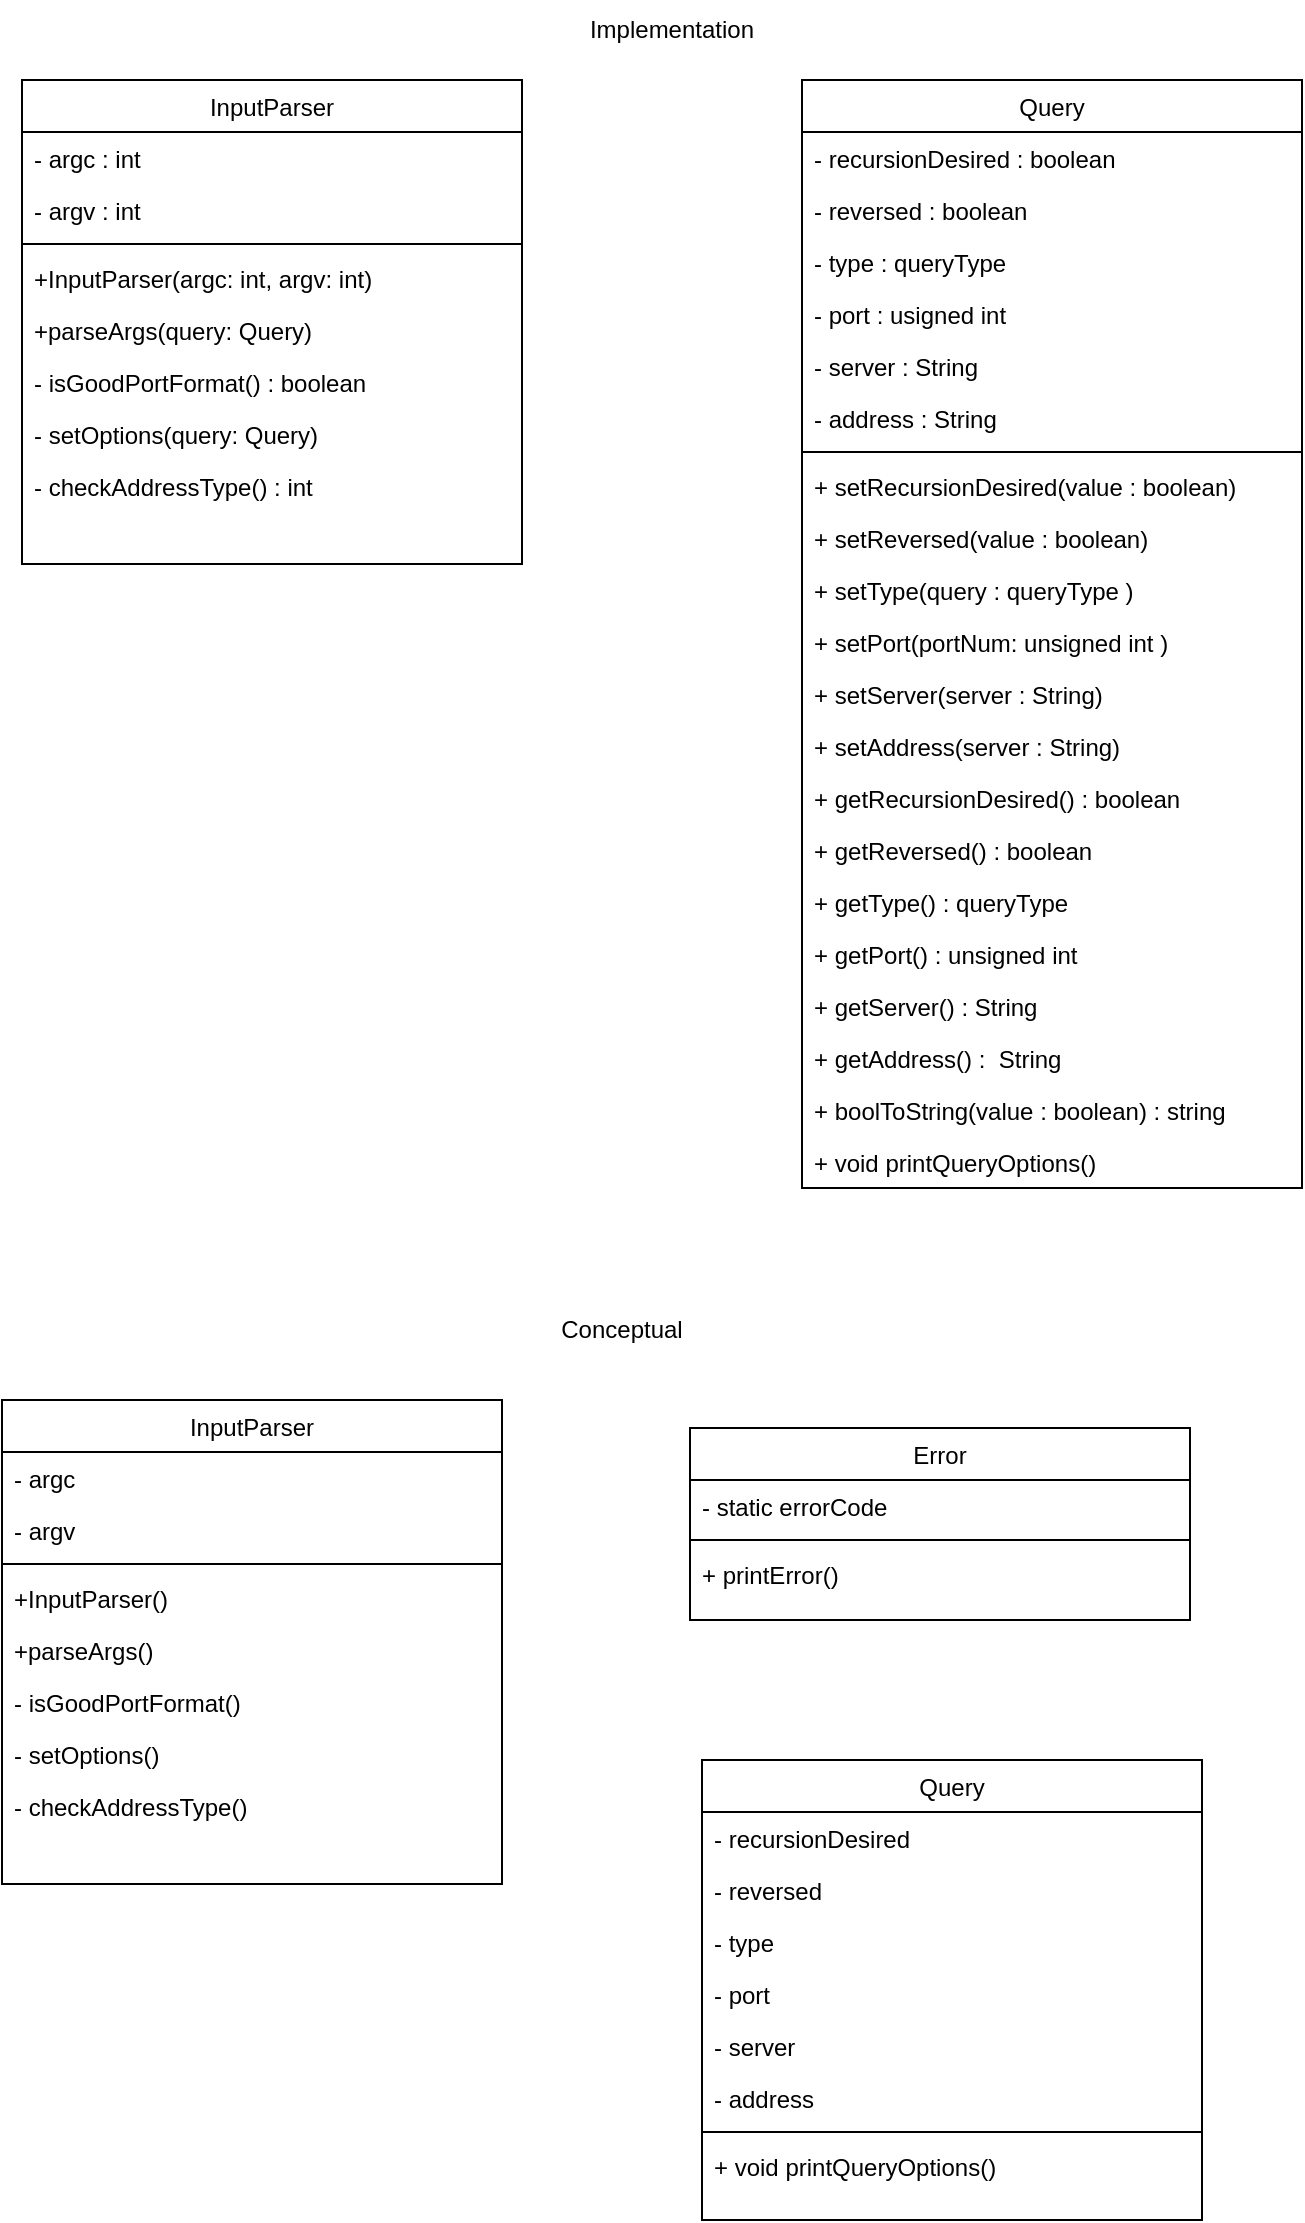 <mxfile version="22.0.0" type="device">
  <diagram id="C5RBs43oDa-KdzZeNtuy" name="Page-1">
    <mxGraphModel dx="954" dy="642" grid="1" gridSize="10" guides="1" tooltips="1" connect="1" arrows="1" fold="1" page="1" pageScale="1" pageWidth="827" pageHeight="1169" math="0" shadow="0">
      <root>
        <mxCell id="WIyWlLk6GJQsqaUBKTNV-0" />
        <mxCell id="WIyWlLk6GJQsqaUBKTNV-1" parent="WIyWlLk6GJQsqaUBKTNV-0" />
        <mxCell id="zkfFHV4jXpPFQw0GAbJ--0" value="InputParser" style="swimlane;fontStyle=0;align=center;verticalAlign=top;childLayout=stackLayout;horizontal=1;startSize=26;horizontalStack=0;resizeParent=1;resizeLast=0;collapsible=1;marginBottom=0;rounded=0;shadow=0;strokeWidth=1;" parent="WIyWlLk6GJQsqaUBKTNV-1" vertex="1">
          <mxGeometry x="80" y="70" width="250" height="242" as="geometry">
            <mxRectangle x="230" y="140" width="160" height="26" as="alternateBounds" />
          </mxGeometry>
        </mxCell>
        <mxCell id="zkfFHV4jXpPFQw0GAbJ--1" value="- argc : int" style="text;align=left;verticalAlign=top;spacingLeft=4;spacingRight=4;overflow=hidden;rotatable=0;points=[[0,0.5],[1,0.5]];portConstraint=eastwest;" parent="zkfFHV4jXpPFQw0GAbJ--0" vertex="1">
          <mxGeometry y="26" width="250" height="26" as="geometry" />
        </mxCell>
        <mxCell id="zkfFHV4jXpPFQw0GAbJ--2" value="- argv : int" style="text;align=left;verticalAlign=top;spacingLeft=4;spacingRight=4;overflow=hidden;rotatable=0;points=[[0,0.5],[1,0.5]];portConstraint=eastwest;rounded=0;shadow=0;html=0;" parent="zkfFHV4jXpPFQw0GAbJ--0" vertex="1">
          <mxGeometry y="52" width="250" height="26" as="geometry" />
        </mxCell>
        <mxCell id="zkfFHV4jXpPFQw0GAbJ--4" value="" style="line;html=1;strokeWidth=1;align=left;verticalAlign=middle;spacingTop=-1;spacingLeft=3;spacingRight=3;rotatable=0;labelPosition=right;points=[];portConstraint=eastwest;" parent="zkfFHV4jXpPFQw0GAbJ--0" vertex="1">
          <mxGeometry y="78" width="250" height="8" as="geometry" />
        </mxCell>
        <mxCell id="zkfFHV4jXpPFQw0GAbJ--5" value="+InputParser(argc: int, argv: int)" style="text;align=left;verticalAlign=top;spacingLeft=4;spacingRight=4;overflow=hidden;rotatable=0;points=[[0,0.5],[1,0.5]];portConstraint=eastwest;" parent="zkfFHV4jXpPFQw0GAbJ--0" vertex="1">
          <mxGeometry y="86" width="250" height="26" as="geometry" />
        </mxCell>
        <mxCell id="okE6w0gMdLFZyWfZEo8r-0" value="+parseArgs(query: Query) " style="text;align=left;verticalAlign=top;spacingLeft=4;spacingRight=4;overflow=hidden;rotatable=0;points=[[0,0.5],[1,0.5]];portConstraint=eastwest;" vertex="1" parent="zkfFHV4jXpPFQw0GAbJ--0">
          <mxGeometry y="112" width="250" height="26" as="geometry" />
        </mxCell>
        <mxCell id="okE6w0gMdLFZyWfZEo8r-1" value="- isGoodPortFormat() : boolean" style="text;align=left;verticalAlign=top;spacingLeft=4;spacingRight=4;overflow=hidden;rotatable=0;points=[[0,0.5],[1,0.5]];portConstraint=eastwest;" vertex="1" parent="zkfFHV4jXpPFQw0GAbJ--0">
          <mxGeometry y="138" width="250" height="26" as="geometry" />
        </mxCell>
        <mxCell id="okE6w0gMdLFZyWfZEo8r-2" value="- setOptions(query: Query)" style="text;align=left;verticalAlign=top;spacingLeft=4;spacingRight=4;overflow=hidden;rotatable=0;points=[[0,0.5],[1,0.5]];portConstraint=eastwest;" vertex="1" parent="zkfFHV4jXpPFQw0GAbJ--0">
          <mxGeometry y="164" width="250" height="26" as="geometry" />
        </mxCell>
        <mxCell id="okE6w0gMdLFZyWfZEo8r-3" value="- checkAddressType() : int" style="text;align=left;verticalAlign=top;spacingLeft=4;spacingRight=4;overflow=hidden;rotatable=0;points=[[0,0.5],[1,0.5]];portConstraint=eastwest;" vertex="1" parent="zkfFHV4jXpPFQw0GAbJ--0">
          <mxGeometry y="190" width="250" height="26" as="geometry" />
        </mxCell>
        <mxCell id="okE6w0gMdLFZyWfZEo8r-6" value="Query" style="swimlane;fontStyle=0;align=center;verticalAlign=top;childLayout=stackLayout;horizontal=1;startSize=26;horizontalStack=0;resizeParent=1;resizeLast=0;collapsible=1;marginBottom=0;rounded=0;shadow=0;strokeWidth=1;" vertex="1" parent="WIyWlLk6GJQsqaUBKTNV-1">
          <mxGeometry x="470" y="70" width="250" height="554" as="geometry">
            <mxRectangle x="470" y="70" width="160" height="26" as="alternateBounds" />
          </mxGeometry>
        </mxCell>
        <mxCell id="okE6w0gMdLFZyWfZEo8r-7" value="- recursionDesired : boolean&#xa;" style="text;align=left;verticalAlign=top;spacingLeft=4;spacingRight=4;overflow=hidden;rotatable=0;points=[[0,0.5],[1,0.5]];portConstraint=eastwest;" vertex="1" parent="okE6w0gMdLFZyWfZEo8r-6">
          <mxGeometry y="26" width="250" height="26" as="geometry" />
        </mxCell>
        <mxCell id="okE6w0gMdLFZyWfZEo8r-15" value="- reversed : boolean" style="text;align=left;verticalAlign=top;spacingLeft=4;spacingRight=4;overflow=hidden;rotatable=0;points=[[0,0.5],[1,0.5]];portConstraint=eastwest;" vertex="1" parent="okE6w0gMdLFZyWfZEo8r-6">
          <mxGeometry y="52" width="250" height="26" as="geometry" />
        </mxCell>
        <mxCell id="okE6w0gMdLFZyWfZEo8r-16" value="- type : queryType" style="text;align=left;verticalAlign=top;spacingLeft=4;spacingRight=4;overflow=hidden;rotatable=0;points=[[0,0.5],[1,0.5]];portConstraint=eastwest;" vertex="1" parent="okE6w0gMdLFZyWfZEo8r-6">
          <mxGeometry y="78" width="250" height="26" as="geometry" />
        </mxCell>
        <mxCell id="okE6w0gMdLFZyWfZEo8r-17" value="- port : usigned int&#xa;" style="text;align=left;verticalAlign=top;spacingLeft=4;spacingRight=4;overflow=hidden;rotatable=0;points=[[0,0.5],[1,0.5]];portConstraint=eastwest;" vertex="1" parent="okE6w0gMdLFZyWfZEo8r-6">
          <mxGeometry y="104" width="250" height="26" as="geometry" />
        </mxCell>
        <mxCell id="okE6w0gMdLFZyWfZEo8r-18" value="- server : String" style="text;align=left;verticalAlign=top;spacingLeft=4;spacingRight=4;overflow=hidden;rotatable=0;points=[[0,0.5],[1,0.5]];portConstraint=eastwest;" vertex="1" parent="okE6w0gMdLFZyWfZEo8r-6">
          <mxGeometry y="130" width="250" height="26" as="geometry" />
        </mxCell>
        <mxCell id="okE6w0gMdLFZyWfZEo8r-8" value="- address : String" style="text;align=left;verticalAlign=top;spacingLeft=4;spacingRight=4;overflow=hidden;rotatable=0;points=[[0,0.5],[1,0.5]];portConstraint=eastwest;rounded=0;shadow=0;html=0;" vertex="1" parent="okE6w0gMdLFZyWfZEo8r-6">
          <mxGeometry y="156" width="250" height="26" as="geometry" />
        </mxCell>
        <mxCell id="okE6w0gMdLFZyWfZEo8r-9" value="" style="line;html=1;strokeWidth=1;align=left;verticalAlign=middle;spacingTop=-1;spacingLeft=3;spacingRight=3;rotatable=0;labelPosition=right;points=[];portConstraint=eastwest;" vertex="1" parent="okE6w0gMdLFZyWfZEo8r-6">
          <mxGeometry y="182" width="250" height="8" as="geometry" />
        </mxCell>
        <mxCell id="okE6w0gMdLFZyWfZEo8r-10" value="+ setRecursionDesired(value : boolean)" style="text;align=left;verticalAlign=top;spacingLeft=4;spacingRight=4;overflow=hidden;rotatable=0;points=[[0,0.5],[1,0.5]];portConstraint=eastwest;" vertex="1" parent="okE6w0gMdLFZyWfZEo8r-6">
          <mxGeometry y="190" width="250" height="26" as="geometry" />
        </mxCell>
        <mxCell id="okE6w0gMdLFZyWfZEo8r-19" value="+ setReversed(value : boolean)" style="text;align=left;verticalAlign=top;spacingLeft=4;spacingRight=4;overflow=hidden;rotatable=0;points=[[0,0.5],[1,0.5]];portConstraint=eastwest;" vertex="1" parent="okE6w0gMdLFZyWfZEo8r-6">
          <mxGeometry y="216" width="250" height="26" as="geometry" />
        </mxCell>
        <mxCell id="okE6w0gMdLFZyWfZEo8r-23" value="+ setType(query : queryType )" style="text;align=left;verticalAlign=top;spacingLeft=4;spacingRight=4;overflow=hidden;rotatable=0;points=[[0,0.5],[1,0.5]];portConstraint=eastwest;" vertex="1" parent="okE6w0gMdLFZyWfZEo8r-6">
          <mxGeometry y="242" width="250" height="26" as="geometry" />
        </mxCell>
        <mxCell id="okE6w0gMdLFZyWfZEo8r-24" value="+ setPort(portNum: unsigned int )" style="text;align=left;verticalAlign=top;spacingLeft=4;spacingRight=4;overflow=hidden;rotatable=0;points=[[0,0.5],[1,0.5]];portConstraint=eastwest;" vertex="1" parent="okE6w0gMdLFZyWfZEo8r-6">
          <mxGeometry y="268" width="250" height="26" as="geometry" />
        </mxCell>
        <mxCell id="okE6w0gMdLFZyWfZEo8r-25" value="+ setServer(server : String)" style="text;align=left;verticalAlign=top;spacingLeft=4;spacingRight=4;overflow=hidden;rotatable=0;points=[[0,0.5],[1,0.5]];portConstraint=eastwest;" vertex="1" parent="okE6w0gMdLFZyWfZEo8r-6">
          <mxGeometry y="294" width="250" height="26" as="geometry" />
        </mxCell>
        <mxCell id="okE6w0gMdLFZyWfZEo8r-26" value="+ setAddress(server : String)" style="text;align=left;verticalAlign=top;spacingLeft=4;spacingRight=4;overflow=hidden;rotatable=0;points=[[0,0.5],[1,0.5]];portConstraint=eastwest;" vertex="1" parent="okE6w0gMdLFZyWfZEo8r-6">
          <mxGeometry y="320" width="250" height="26" as="geometry" />
        </mxCell>
        <mxCell id="okE6w0gMdLFZyWfZEo8r-27" value="+ getRecursionDesired() : boolean" style="text;align=left;verticalAlign=top;spacingLeft=4;spacingRight=4;overflow=hidden;rotatable=0;points=[[0,0.5],[1,0.5]];portConstraint=eastwest;" vertex="1" parent="okE6w0gMdLFZyWfZEo8r-6">
          <mxGeometry y="346" width="250" height="26" as="geometry" />
        </mxCell>
        <mxCell id="okE6w0gMdLFZyWfZEo8r-33" value="+ getReversed() : boolean" style="text;align=left;verticalAlign=top;spacingLeft=4;spacingRight=4;overflow=hidden;rotatable=0;points=[[0,0.5],[1,0.5]];portConstraint=eastwest;" vertex="1" parent="okE6w0gMdLFZyWfZEo8r-6">
          <mxGeometry y="372" width="250" height="26" as="geometry" />
        </mxCell>
        <mxCell id="okE6w0gMdLFZyWfZEo8r-34" value="+ getType() : queryType" style="text;align=left;verticalAlign=top;spacingLeft=4;spacingRight=4;overflow=hidden;rotatable=0;points=[[0,0.5],[1,0.5]];portConstraint=eastwest;" vertex="1" parent="okE6w0gMdLFZyWfZEo8r-6">
          <mxGeometry y="398" width="250" height="26" as="geometry" />
        </mxCell>
        <mxCell id="okE6w0gMdLFZyWfZEo8r-35" value="+ getPort() : unsigned int" style="text;align=left;verticalAlign=top;spacingLeft=4;spacingRight=4;overflow=hidden;rotatable=0;points=[[0,0.5],[1,0.5]];portConstraint=eastwest;" vertex="1" parent="okE6w0gMdLFZyWfZEo8r-6">
          <mxGeometry y="424" width="250" height="26" as="geometry" />
        </mxCell>
        <mxCell id="okE6w0gMdLFZyWfZEo8r-36" value="+ getServer() : String" style="text;align=left;verticalAlign=top;spacingLeft=4;spacingRight=4;overflow=hidden;rotatable=0;points=[[0,0.5],[1,0.5]];portConstraint=eastwest;" vertex="1" parent="okE6w0gMdLFZyWfZEo8r-6">
          <mxGeometry y="450" width="250" height="26" as="geometry" />
        </mxCell>
        <mxCell id="okE6w0gMdLFZyWfZEo8r-37" value="+ getAddress() :  String" style="text;align=left;verticalAlign=top;spacingLeft=4;spacingRight=4;overflow=hidden;rotatable=0;points=[[0,0.5],[1,0.5]];portConstraint=eastwest;" vertex="1" parent="okE6w0gMdLFZyWfZEo8r-6">
          <mxGeometry y="476" width="250" height="26" as="geometry" />
        </mxCell>
        <mxCell id="okE6w0gMdLFZyWfZEo8r-38" value="+ boolToString(value : boolean) : string" style="text;align=left;verticalAlign=top;spacingLeft=4;spacingRight=4;overflow=hidden;rotatable=0;points=[[0,0.5],[1,0.5]];portConstraint=eastwest;" vertex="1" parent="okE6w0gMdLFZyWfZEo8r-6">
          <mxGeometry y="502" width="250" height="26" as="geometry" />
        </mxCell>
        <mxCell id="okE6w0gMdLFZyWfZEo8r-40" value="+ void printQueryOptions()" style="text;align=left;verticalAlign=top;spacingLeft=4;spacingRight=4;overflow=hidden;rotatable=0;points=[[0,0.5],[1,0.5]];portConstraint=eastwest;" vertex="1" parent="okE6w0gMdLFZyWfZEo8r-6">
          <mxGeometry y="528" width="250" height="26" as="geometry" />
        </mxCell>
        <mxCell id="okE6w0gMdLFZyWfZEo8r-41" value="Error" style="swimlane;fontStyle=0;align=center;verticalAlign=top;childLayout=stackLayout;horizontal=1;startSize=26;horizontalStack=0;resizeParent=1;resizeLast=0;collapsible=1;marginBottom=0;rounded=0;shadow=0;strokeWidth=1;" vertex="1" parent="WIyWlLk6GJQsqaUBKTNV-1">
          <mxGeometry x="414" y="744" width="250" height="96" as="geometry">
            <mxRectangle x="230" y="140" width="160" height="26" as="alternateBounds" />
          </mxGeometry>
        </mxCell>
        <mxCell id="okE6w0gMdLFZyWfZEo8r-42" value="- static errorCode" style="text;align=left;verticalAlign=top;spacingLeft=4;spacingRight=4;overflow=hidden;rotatable=0;points=[[0,0.5],[1,0.5]];portConstraint=eastwest;" vertex="1" parent="okE6w0gMdLFZyWfZEo8r-41">
          <mxGeometry y="26" width="250" height="26" as="geometry" />
        </mxCell>
        <mxCell id="okE6w0gMdLFZyWfZEo8r-44" value="" style="line;html=1;strokeWidth=1;align=left;verticalAlign=middle;spacingTop=-1;spacingLeft=3;spacingRight=3;rotatable=0;labelPosition=right;points=[];portConstraint=eastwest;" vertex="1" parent="okE6w0gMdLFZyWfZEo8r-41">
          <mxGeometry y="52" width="250" height="8" as="geometry" />
        </mxCell>
        <mxCell id="okE6w0gMdLFZyWfZEo8r-45" value="+ printError()" style="text;align=left;verticalAlign=top;spacingLeft=4;spacingRight=4;overflow=hidden;rotatable=0;points=[[0,0.5],[1,0.5]];portConstraint=eastwest;" vertex="1" parent="okE6w0gMdLFZyWfZEo8r-41">
          <mxGeometry y="60" width="250" height="26" as="geometry" />
        </mxCell>
        <mxCell id="okE6w0gMdLFZyWfZEo8r-50" value="Query" style="swimlane;fontStyle=0;align=center;verticalAlign=top;childLayout=stackLayout;horizontal=1;startSize=26;horizontalStack=0;resizeParent=1;resizeLast=0;collapsible=1;marginBottom=0;rounded=0;shadow=0;strokeWidth=1;" vertex="1" parent="WIyWlLk6GJQsqaUBKTNV-1">
          <mxGeometry x="420" y="910" width="250" height="230" as="geometry">
            <mxRectangle x="470" y="70" width="160" height="26" as="alternateBounds" />
          </mxGeometry>
        </mxCell>
        <mxCell id="okE6w0gMdLFZyWfZEo8r-51" value="- recursionDesired " style="text;align=left;verticalAlign=top;spacingLeft=4;spacingRight=4;overflow=hidden;rotatable=0;points=[[0,0.5],[1,0.5]];portConstraint=eastwest;" vertex="1" parent="okE6w0gMdLFZyWfZEo8r-50">
          <mxGeometry y="26" width="250" height="26" as="geometry" />
        </mxCell>
        <mxCell id="okE6w0gMdLFZyWfZEo8r-52" value="- reversed " style="text;align=left;verticalAlign=top;spacingLeft=4;spacingRight=4;overflow=hidden;rotatable=0;points=[[0,0.5],[1,0.5]];portConstraint=eastwest;" vertex="1" parent="okE6w0gMdLFZyWfZEo8r-50">
          <mxGeometry y="52" width="250" height="26" as="geometry" />
        </mxCell>
        <mxCell id="okE6w0gMdLFZyWfZEo8r-53" value="- type " style="text;align=left;verticalAlign=top;spacingLeft=4;spacingRight=4;overflow=hidden;rotatable=0;points=[[0,0.5],[1,0.5]];portConstraint=eastwest;" vertex="1" parent="okE6w0gMdLFZyWfZEo8r-50">
          <mxGeometry y="78" width="250" height="26" as="geometry" />
        </mxCell>
        <mxCell id="okE6w0gMdLFZyWfZEo8r-54" value="- port " style="text;align=left;verticalAlign=top;spacingLeft=4;spacingRight=4;overflow=hidden;rotatable=0;points=[[0,0.5],[1,0.5]];portConstraint=eastwest;" vertex="1" parent="okE6w0gMdLFZyWfZEo8r-50">
          <mxGeometry y="104" width="250" height="26" as="geometry" />
        </mxCell>
        <mxCell id="okE6w0gMdLFZyWfZEo8r-55" value="- server " style="text;align=left;verticalAlign=top;spacingLeft=4;spacingRight=4;overflow=hidden;rotatable=0;points=[[0,0.5],[1,0.5]];portConstraint=eastwest;" vertex="1" parent="okE6w0gMdLFZyWfZEo8r-50">
          <mxGeometry y="130" width="250" height="26" as="geometry" />
        </mxCell>
        <mxCell id="okE6w0gMdLFZyWfZEo8r-56" value="- address " style="text;align=left;verticalAlign=top;spacingLeft=4;spacingRight=4;overflow=hidden;rotatable=0;points=[[0,0.5],[1,0.5]];portConstraint=eastwest;rounded=0;shadow=0;html=0;" vertex="1" parent="okE6w0gMdLFZyWfZEo8r-50">
          <mxGeometry y="156" width="250" height="26" as="geometry" />
        </mxCell>
        <mxCell id="okE6w0gMdLFZyWfZEo8r-57" value="" style="line;html=1;strokeWidth=1;align=left;verticalAlign=middle;spacingTop=-1;spacingLeft=3;spacingRight=3;rotatable=0;labelPosition=right;points=[];portConstraint=eastwest;" vertex="1" parent="okE6w0gMdLFZyWfZEo8r-50">
          <mxGeometry y="182" width="250" height="8" as="geometry" />
        </mxCell>
        <mxCell id="okE6w0gMdLFZyWfZEo8r-71" value="+ void printQueryOptions()" style="text;align=left;verticalAlign=top;spacingLeft=4;spacingRight=4;overflow=hidden;rotatable=0;points=[[0,0.5],[1,0.5]];portConstraint=eastwest;" vertex="1" parent="okE6w0gMdLFZyWfZEo8r-50">
          <mxGeometry y="190" width="250" height="26" as="geometry" />
        </mxCell>
        <mxCell id="okE6w0gMdLFZyWfZEo8r-72" value="Implementation" style="text;html=1;strokeColor=none;fillColor=none;align=center;verticalAlign=middle;whiteSpace=wrap;rounded=0;" vertex="1" parent="WIyWlLk6GJQsqaUBKTNV-1">
          <mxGeometry x="330" y="30" width="150" height="30" as="geometry" />
        </mxCell>
        <mxCell id="okE6w0gMdLFZyWfZEo8r-73" value="Conceptual" style="text;html=1;strokeColor=none;fillColor=none;align=center;verticalAlign=middle;whiteSpace=wrap;rounded=0;" vertex="1" parent="WIyWlLk6GJQsqaUBKTNV-1">
          <mxGeometry x="350" y="680" width="60" height="30" as="geometry" />
        </mxCell>
        <mxCell id="okE6w0gMdLFZyWfZEo8r-75" value="InputParser" style="swimlane;fontStyle=0;align=center;verticalAlign=top;childLayout=stackLayout;horizontal=1;startSize=26;horizontalStack=0;resizeParent=1;resizeLast=0;collapsible=1;marginBottom=0;rounded=0;shadow=0;strokeWidth=1;" vertex="1" parent="WIyWlLk6GJQsqaUBKTNV-1">
          <mxGeometry x="70" y="730" width="250" height="242" as="geometry">
            <mxRectangle x="230" y="140" width="160" height="26" as="alternateBounds" />
          </mxGeometry>
        </mxCell>
        <mxCell id="okE6w0gMdLFZyWfZEo8r-76" value="- argc " style="text;align=left;verticalAlign=top;spacingLeft=4;spacingRight=4;overflow=hidden;rotatable=0;points=[[0,0.5],[1,0.5]];portConstraint=eastwest;" vertex="1" parent="okE6w0gMdLFZyWfZEo8r-75">
          <mxGeometry y="26" width="250" height="26" as="geometry" />
        </mxCell>
        <mxCell id="okE6w0gMdLFZyWfZEo8r-77" value="- argv " style="text;align=left;verticalAlign=top;spacingLeft=4;spacingRight=4;overflow=hidden;rotatable=0;points=[[0,0.5],[1,0.5]];portConstraint=eastwest;rounded=0;shadow=0;html=0;" vertex="1" parent="okE6w0gMdLFZyWfZEo8r-75">
          <mxGeometry y="52" width="250" height="26" as="geometry" />
        </mxCell>
        <mxCell id="okE6w0gMdLFZyWfZEo8r-78" value="" style="line;html=1;strokeWidth=1;align=left;verticalAlign=middle;spacingTop=-1;spacingLeft=3;spacingRight=3;rotatable=0;labelPosition=right;points=[];portConstraint=eastwest;" vertex="1" parent="okE6w0gMdLFZyWfZEo8r-75">
          <mxGeometry y="78" width="250" height="8" as="geometry" />
        </mxCell>
        <mxCell id="okE6w0gMdLFZyWfZEo8r-79" value="+InputParser()" style="text;align=left;verticalAlign=top;spacingLeft=4;spacingRight=4;overflow=hidden;rotatable=0;points=[[0,0.5],[1,0.5]];portConstraint=eastwest;" vertex="1" parent="okE6w0gMdLFZyWfZEo8r-75">
          <mxGeometry y="86" width="250" height="26" as="geometry" />
        </mxCell>
        <mxCell id="okE6w0gMdLFZyWfZEo8r-80" value="+parseArgs() " style="text;align=left;verticalAlign=top;spacingLeft=4;spacingRight=4;overflow=hidden;rotatable=0;points=[[0,0.5],[1,0.5]];portConstraint=eastwest;" vertex="1" parent="okE6w0gMdLFZyWfZEo8r-75">
          <mxGeometry y="112" width="250" height="26" as="geometry" />
        </mxCell>
        <mxCell id="okE6w0gMdLFZyWfZEo8r-81" value="- isGoodPortFormat() " style="text;align=left;verticalAlign=top;spacingLeft=4;spacingRight=4;overflow=hidden;rotatable=0;points=[[0,0.5],[1,0.5]];portConstraint=eastwest;" vertex="1" parent="okE6w0gMdLFZyWfZEo8r-75">
          <mxGeometry y="138" width="250" height="26" as="geometry" />
        </mxCell>
        <mxCell id="okE6w0gMdLFZyWfZEo8r-82" value="- setOptions()" style="text;align=left;verticalAlign=top;spacingLeft=4;spacingRight=4;overflow=hidden;rotatable=0;points=[[0,0.5],[1,0.5]];portConstraint=eastwest;" vertex="1" parent="okE6w0gMdLFZyWfZEo8r-75">
          <mxGeometry y="164" width="250" height="26" as="geometry" />
        </mxCell>
        <mxCell id="okE6w0gMdLFZyWfZEo8r-83" value="- checkAddressType() " style="text;align=left;verticalAlign=top;spacingLeft=4;spacingRight=4;overflow=hidden;rotatable=0;points=[[0,0.5],[1,0.5]];portConstraint=eastwest;" vertex="1" parent="okE6w0gMdLFZyWfZEo8r-75">
          <mxGeometry y="190" width="250" height="26" as="geometry" />
        </mxCell>
      </root>
    </mxGraphModel>
  </diagram>
</mxfile>
